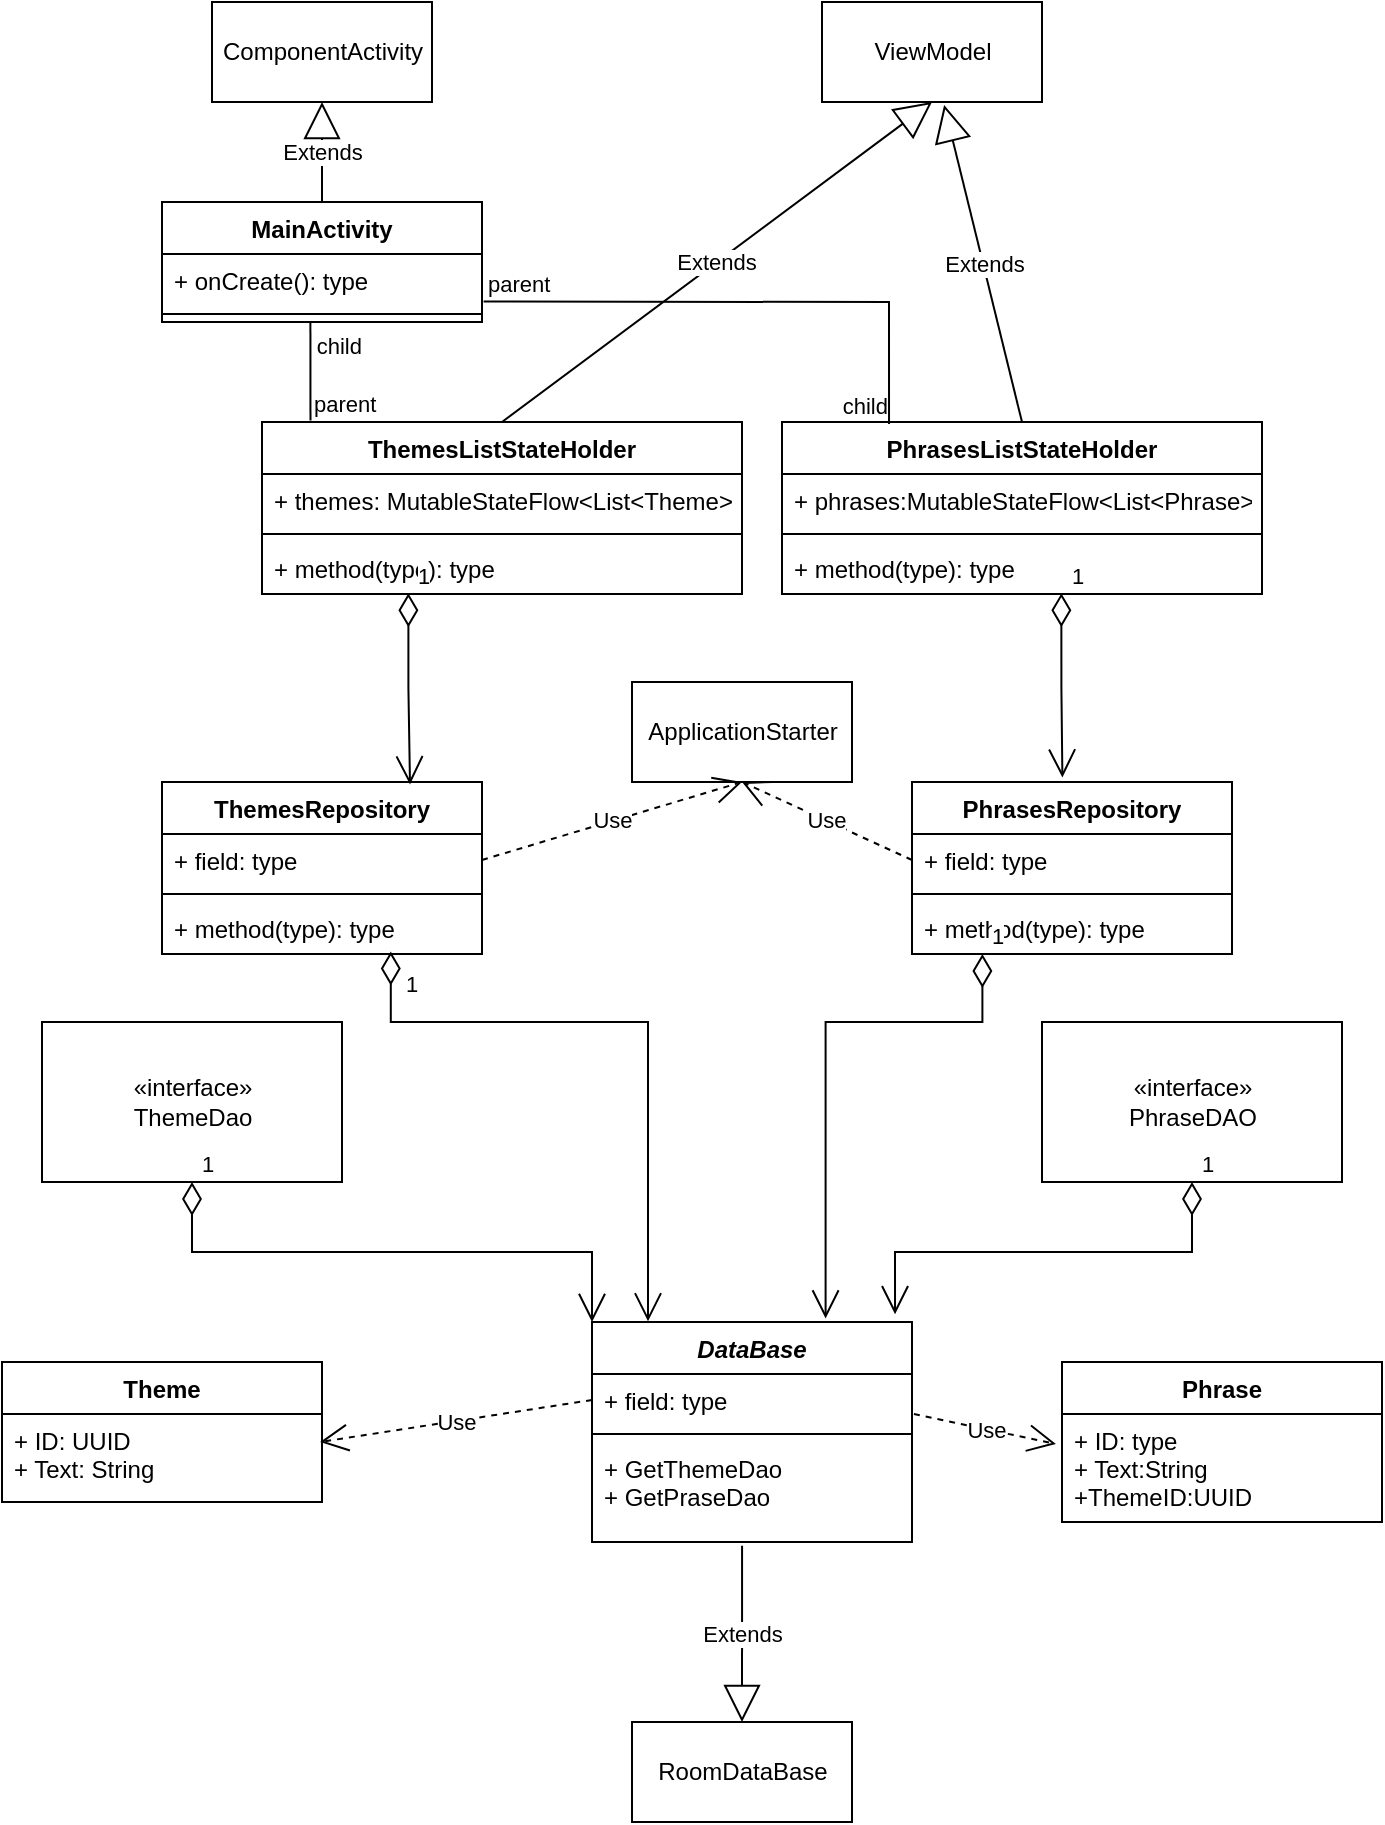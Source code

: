 <mxfile version="20.8.22" type="github">
  <diagram name="Страница 1" id="xGu00NifxKXlhXHsOH6D">
    <mxGraphModel dx="777" dy="454" grid="1" gridSize="10" guides="1" tooltips="1" connect="1" arrows="1" fold="1" page="1" pageScale="1" pageWidth="827" pageHeight="1169" math="0" shadow="0">
      <root>
        <mxCell id="0" />
        <mxCell id="1" parent="0" />
        <mxCell id="Lm4aStVgxmj91NTAgHhC-22" value="ComponentActivity" style="html=1;" vertex="1" parent="1">
          <mxGeometry x="215" y="130" width="110" height="50" as="geometry" />
        </mxCell>
        <mxCell id="Lm4aStVgxmj91NTAgHhC-23" value="Extends" style="endArrow=block;endSize=16;endFill=0;html=1;rounded=0;entryX=0.5;entryY=1;entryDx=0;entryDy=0;exitX=0.5;exitY=0;exitDx=0;exitDy=0;" edge="1" parent="1" source="Lm4aStVgxmj91NTAgHhC-24" target="Lm4aStVgxmj91NTAgHhC-22">
          <mxGeometry width="160" relative="1" as="geometry">
            <mxPoint x="110" y="380" as="sourcePoint" />
            <mxPoint x="186" y="450" as="targetPoint" />
          </mxGeometry>
        </mxCell>
        <mxCell id="Lm4aStVgxmj91NTAgHhC-24" value="MainActivity" style="swimlane;fontStyle=1;align=center;verticalAlign=top;childLayout=stackLayout;horizontal=1;startSize=26;horizontalStack=0;resizeParent=1;resizeParentMax=0;resizeLast=0;collapsible=1;marginBottom=0;" vertex="1" parent="1">
          <mxGeometry x="190" y="230" width="160" height="60" as="geometry" />
        </mxCell>
        <mxCell id="Lm4aStVgxmj91NTAgHhC-27" value="+ onCreate(): type" style="text;strokeColor=none;fillColor=none;align=left;verticalAlign=top;spacingLeft=4;spacingRight=4;overflow=hidden;rotatable=0;points=[[0,0.5],[1,0.5]];portConstraint=eastwest;" vertex="1" parent="Lm4aStVgxmj91NTAgHhC-24">
          <mxGeometry y="26" width="160" height="26" as="geometry" />
        </mxCell>
        <mxCell id="Lm4aStVgxmj91NTAgHhC-26" value="" style="line;strokeWidth=1;fillColor=none;align=left;verticalAlign=middle;spacingTop=-1;spacingLeft=3;spacingRight=3;rotatable=0;labelPosition=right;points=[];portConstraint=eastwest;strokeColor=inherit;" vertex="1" parent="Lm4aStVgxmj91NTAgHhC-24">
          <mxGeometry y="52" width="160" height="8" as="geometry" />
        </mxCell>
        <mxCell id="Lm4aStVgxmj91NTAgHhC-32" value="ThemesListStateHolder" style="swimlane;fontStyle=1;align=center;verticalAlign=top;childLayout=stackLayout;horizontal=1;startSize=26;horizontalStack=0;resizeParent=1;resizeParentMax=0;resizeLast=0;collapsible=1;marginBottom=0;" vertex="1" parent="1">
          <mxGeometry x="240" y="340" width="240" height="86" as="geometry" />
        </mxCell>
        <mxCell id="Lm4aStVgxmj91NTAgHhC-33" value="+ themes: MutableStateFlow&lt;List&lt;Theme&gt;&gt;" style="text;strokeColor=none;fillColor=none;align=left;verticalAlign=top;spacingLeft=4;spacingRight=4;overflow=hidden;rotatable=0;points=[[0,0.5],[1,0.5]];portConstraint=eastwest;" vertex="1" parent="Lm4aStVgxmj91NTAgHhC-32">
          <mxGeometry y="26" width="240" height="26" as="geometry" />
        </mxCell>
        <mxCell id="Lm4aStVgxmj91NTAgHhC-34" value="" style="line;strokeWidth=1;fillColor=none;align=left;verticalAlign=middle;spacingTop=-1;spacingLeft=3;spacingRight=3;rotatable=0;labelPosition=right;points=[];portConstraint=eastwest;strokeColor=inherit;" vertex="1" parent="Lm4aStVgxmj91NTAgHhC-32">
          <mxGeometry y="52" width="240" height="8" as="geometry" />
        </mxCell>
        <mxCell id="Lm4aStVgxmj91NTAgHhC-35" value="+ method(type): type" style="text;strokeColor=none;fillColor=none;align=left;verticalAlign=top;spacingLeft=4;spacingRight=4;overflow=hidden;rotatable=0;points=[[0,0.5],[1,0.5]];portConstraint=eastwest;" vertex="1" parent="Lm4aStVgxmj91NTAgHhC-32">
          <mxGeometry y="60" width="240" height="26" as="geometry" />
        </mxCell>
        <mxCell id="Lm4aStVgxmj91NTAgHhC-36" value="ViewModel" style="html=1;" vertex="1" parent="1">
          <mxGeometry x="520" y="130" width="110" height="50" as="geometry" />
        </mxCell>
        <mxCell id="Lm4aStVgxmj91NTAgHhC-37" value="Extends" style="endArrow=block;endSize=16;endFill=0;html=1;rounded=0;entryX=0.5;entryY=1;entryDx=0;entryDy=0;exitX=0.5;exitY=0;exitDx=0;exitDy=0;" edge="1" parent="1" source="Lm4aStVgxmj91NTAgHhC-32" target="Lm4aStVgxmj91NTAgHhC-36">
          <mxGeometry width="160" relative="1" as="geometry">
            <mxPoint x="290" y="320" as="sourcePoint" />
            <mxPoint x="490" y="470" as="targetPoint" />
          </mxGeometry>
        </mxCell>
        <mxCell id="Lm4aStVgxmj91NTAgHhC-38" value="PhrasesListStateHolder" style="swimlane;fontStyle=1;align=center;verticalAlign=top;childLayout=stackLayout;horizontal=1;startSize=26;horizontalStack=0;resizeParent=1;resizeParentMax=0;resizeLast=0;collapsible=1;marginBottom=0;" vertex="1" parent="1">
          <mxGeometry x="500" y="340" width="240" height="86" as="geometry" />
        </mxCell>
        <mxCell id="Lm4aStVgxmj91NTAgHhC-39" value="+ phrases:MutableStateFlow&lt;List&lt;Phrase&gt;&gt;" style="text;strokeColor=none;fillColor=none;align=left;verticalAlign=top;spacingLeft=4;spacingRight=4;overflow=hidden;rotatable=0;points=[[0,0.5],[1,0.5]];portConstraint=eastwest;" vertex="1" parent="Lm4aStVgxmj91NTAgHhC-38">
          <mxGeometry y="26" width="240" height="26" as="geometry" />
        </mxCell>
        <mxCell id="Lm4aStVgxmj91NTAgHhC-40" value="" style="line;strokeWidth=1;fillColor=none;align=left;verticalAlign=middle;spacingTop=-1;spacingLeft=3;spacingRight=3;rotatable=0;labelPosition=right;points=[];portConstraint=eastwest;strokeColor=inherit;" vertex="1" parent="Lm4aStVgxmj91NTAgHhC-38">
          <mxGeometry y="52" width="240" height="8" as="geometry" />
        </mxCell>
        <mxCell id="Lm4aStVgxmj91NTAgHhC-41" value="+ method(type): type" style="text;strokeColor=none;fillColor=none;align=left;verticalAlign=top;spacingLeft=4;spacingRight=4;overflow=hidden;rotatable=0;points=[[0,0.5],[1,0.5]];portConstraint=eastwest;" vertex="1" parent="Lm4aStVgxmj91NTAgHhC-38">
          <mxGeometry y="60" width="240" height="26" as="geometry" />
        </mxCell>
        <mxCell id="Lm4aStVgxmj91NTAgHhC-43" value="Extends" style="endArrow=block;endSize=16;endFill=0;html=1;rounded=0;entryX=0.555;entryY=1.03;entryDx=0;entryDy=0;entryPerimeter=0;exitX=0.5;exitY=0;exitDx=0;exitDy=0;" edge="1" parent="1" source="Lm4aStVgxmj91NTAgHhC-38" target="Lm4aStVgxmj91NTAgHhC-36">
          <mxGeometry width="160" relative="1" as="geometry">
            <mxPoint x="370" y="380" as="sourcePoint" />
            <mxPoint x="530" y="380" as="targetPoint" />
          </mxGeometry>
        </mxCell>
        <mxCell id="Lm4aStVgxmj91NTAgHhC-44" value="ThemesRepository" style="swimlane;fontStyle=1;align=center;verticalAlign=top;childLayout=stackLayout;horizontal=1;startSize=26;horizontalStack=0;resizeParent=1;resizeParentMax=0;resizeLast=0;collapsible=1;marginBottom=0;" vertex="1" parent="1">
          <mxGeometry x="190" y="520" width="160" height="86" as="geometry" />
        </mxCell>
        <mxCell id="Lm4aStVgxmj91NTAgHhC-45" value="+ field: type" style="text;strokeColor=none;fillColor=none;align=left;verticalAlign=top;spacingLeft=4;spacingRight=4;overflow=hidden;rotatable=0;points=[[0,0.5],[1,0.5]];portConstraint=eastwest;" vertex="1" parent="Lm4aStVgxmj91NTAgHhC-44">
          <mxGeometry y="26" width="160" height="26" as="geometry" />
        </mxCell>
        <mxCell id="Lm4aStVgxmj91NTAgHhC-46" value="" style="line;strokeWidth=1;fillColor=none;align=left;verticalAlign=middle;spacingTop=-1;spacingLeft=3;spacingRight=3;rotatable=0;labelPosition=right;points=[];portConstraint=eastwest;strokeColor=inherit;" vertex="1" parent="Lm4aStVgxmj91NTAgHhC-44">
          <mxGeometry y="52" width="160" height="8" as="geometry" />
        </mxCell>
        <mxCell id="Lm4aStVgxmj91NTAgHhC-47" value="+ method(type): type" style="text;strokeColor=none;fillColor=none;align=left;verticalAlign=top;spacingLeft=4;spacingRight=4;overflow=hidden;rotatable=0;points=[[0,0.5],[1,0.5]];portConstraint=eastwest;" vertex="1" parent="Lm4aStVgxmj91NTAgHhC-44">
          <mxGeometry y="60" width="160" height="26" as="geometry" />
        </mxCell>
        <mxCell id="Lm4aStVgxmj91NTAgHhC-50" value="PhrasesRepository" style="swimlane;fontStyle=1;align=center;verticalAlign=top;childLayout=stackLayout;horizontal=1;startSize=26;horizontalStack=0;resizeParent=1;resizeParentMax=0;resizeLast=0;collapsible=1;marginBottom=0;" vertex="1" parent="1">
          <mxGeometry x="565" y="520" width="160" height="86" as="geometry" />
        </mxCell>
        <mxCell id="Lm4aStVgxmj91NTAgHhC-51" value="+ field: type" style="text;strokeColor=none;fillColor=none;align=left;verticalAlign=top;spacingLeft=4;spacingRight=4;overflow=hidden;rotatable=0;points=[[0,0.5],[1,0.5]];portConstraint=eastwest;" vertex="1" parent="Lm4aStVgxmj91NTAgHhC-50">
          <mxGeometry y="26" width="160" height="26" as="geometry" />
        </mxCell>
        <mxCell id="Lm4aStVgxmj91NTAgHhC-52" value="" style="line;strokeWidth=1;fillColor=none;align=left;verticalAlign=middle;spacingTop=-1;spacingLeft=3;spacingRight=3;rotatable=0;labelPosition=right;points=[];portConstraint=eastwest;strokeColor=inherit;" vertex="1" parent="Lm4aStVgxmj91NTAgHhC-50">
          <mxGeometry y="52" width="160" height="8" as="geometry" />
        </mxCell>
        <mxCell id="Lm4aStVgxmj91NTAgHhC-53" value="+ method(type): type" style="text;strokeColor=none;fillColor=none;align=left;verticalAlign=top;spacingLeft=4;spacingRight=4;overflow=hidden;rotatable=0;points=[[0,0.5],[1,0.5]];portConstraint=eastwest;" vertex="1" parent="Lm4aStVgxmj91NTAgHhC-50">
          <mxGeometry y="60" width="160" height="26" as="geometry" />
        </mxCell>
        <mxCell id="Lm4aStVgxmj91NTAgHhC-55" value="ApplicationStarter" style="html=1;" vertex="1" parent="1">
          <mxGeometry x="425" y="470" width="110" height="50" as="geometry" />
        </mxCell>
        <mxCell id="Lm4aStVgxmj91NTAgHhC-56" value="Use" style="endArrow=open;endSize=12;dashed=1;html=1;rounded=0;exitX=1;exitY=0.5;exitDx=0;exitDy=0;entryX=0.5;entryY=1;entryDx=0;entryDy=0;" edge="1" parent="1" source="Lm4aStVgxmj91NTAgHhC-45" target="Lm4aStVgxmj91NTAgHhC-55">
          <mxGeometry width="160" relative="1" as="geometry">
            <mxPoint x="310" y="560" as="sourcePoint" />
            <mxPoint x="471" y="647" as="targetPoint" />
          </mxGeometry>
        </mxCell>
        <mxCell id="Lm4aStVgxmj91NTAgHhC-57" value="Use" style="endArrow=open;endSize=12;dashed=1;html=1;rounded=0;exitX=0;exitY=0.5;exitDx=0;exitDy=0;entryX=0.5;entryY=1;entryDx=0;entryDy=0;" edge="1" parent="1" source="Lm4aStVgxmj91NTAgHhC-51" target="Lm4aStVgxmj91NTAgHhC-55">
          <mxGeometry width="160" relative="1" as="geometry">
            <mxPoint x="310" y="560" as="sourcePoint" />
            <mxPoint x="470" y="650" as="targetPoint" />
          </mxGeometry>
        </mxCell>
        <mxCell id="Lm4aStVgxmj91NTAgHhC-58" value="Theme" style="swimlane;fontStyle=1;align=center;verticalAlign=top;childLayout=stackLayout;horizontal=1;startSize=26;horizontalStack=0;resizeParent=1;resizeParentMax=0;resizeLast=0;collapsible=1;marginBottom=0;" vertex="1" parent="1">
          <mxGeometry x="110" y="810" width="160" height="70" as="geometry" />
        </mxCell>
        <mxCell id="Lm4aStVgxmj91NTAgHhC-59" value="+ ID: UUID&#xa;+ Text: String&#xa;" style="text;strokeColor=none;fillColor=none;align=left;verticalAlign=top;spacingLeft=4;spacingRight=4;overflow=hidden;rotatable=0;points=[[0,0.5],[1,0.5]];portConstraint=eastwest;" vertex="1" parent="Lm4aStVgxmj91NTAgHhC-58">
          <mxGeometry y="26" width="160" height="44" as="geometry" />
        </mxCell>
        <mxCell id="Lm4aStVgxmj91NTAgHhC-63" value="Phrase" style="swimlane;fontStyle=1;align=center;verticalAlign=top;childLayout=stackLayout;horizontal=1;startSize=26;horizontalStack=0;resizeParent=1;resizeParentMax=0;resizeLast=0;collapsible=1;marginBottom=0;" vertex="1" parent="1">
          <mxGeometry x="640" y="810" width="160" height="80" as="geometry" />
        </mxCell>
        <mxCell id="Lm4aStVgxmj91NTAgHhC-64" value="+ ID: type&#xa;+ Text:String&#xa;+ThemeID:UUID&#xa;" style="text;strokeColor=none;fillColor=none;align=left;verticalAlign=top;spacingLeft=4;spacingRight=4;overflow=hidden;rotatable=0;points=[[0,0.5],[1,0.5]];portConstraint=eastwest;" vertex="1" parent="Lm4aStVgxmj91NTAgHhC-63">
          <mxGeometry y="26" width="160" height="54" as="geometry" />
        </mxCell>
        <mxCell id="Lm4aStVgxmj91NTAgHhC-67" value="DataBase" style="swimlane;fontStyle=3;align=center;verticalAlign=top;childLayout=stackLayout;horizontal=1;startSize=26;horizontalStack=0;resizeParent=1;resizeParentMax=0;resizeLast=0;collapsible=1;marginBottom=0;" vertex="1" parent="1">
          <mxGeometry x="405" y="790" width="160" height="110" as="geometry" />
        </mxCell>
        <mxCell id="Lm4aStVgxmj91NTAgHhC-68" value="+ field: type" style="text;strokeColor=none;fillColor=none;align=left;verticalAlign=top;spacingLeft=4;spacingRight=4;overflow=hidden;rotatable=0;points=[[0,0.5],[1,0.5]];portConstraint=eastwest;" vertex="1" parent="Lm4aStVgxmj91NTAgHhC-67">
          <mxGeometry y="26" width="160" height="26" as="geometry" />
        </mxCell>
        <mxCell id="Lm4aStVgxmj91NTAgHhC-69" value="" style="line;strokeWidth=1;fillColor=none;align=left;verticalAlign=middle;spacingTop=-1;spacingLeft=3;spacingRight=3;rotatable=0;labelPosition=right;points=[];portConstraint=eastwest;strokeColor=inherit;" vertex="1" parent="Lm4aStVgxmj91NTAgHhC-67">
          <mxGeometry y="52" width="160" height="8" as="geometry" />
        </mxCell>
        <mxCell id="Lm4aStVgxmj91NTAgHhC-70" value="+ GetThemeDao&#xa;+ GetPraseDao&#xa;" style="text;strokeColor=none;fillColor=none;align=left;verticalAlign=top;spacingLeft=4;spacingRight=4;overflow=hidden;rotatable=0;points=[[0,0.5],[1,0.5]];portConstraint=eastwest;" vertex="1" parent="Lm4aStVgxmj91NTAgHhC-67">
          <mxGeometry y="60" width="160" height="50" as="geometry" />
        </mxCell>
        <mxCell id="Lm4aStVgxmj91NTAgHhC-74" value="" style="endArrow=none;html=1;edgeStyle=orthogonalEdgeStyle;rounded=0;exitX=0.101;exitY=-0.008;exitDx=0;exitDy=0;exitPerimeter=0;" edge="1" parent="1" source="Lm4aStVgxmj91NTAgHhC-32">
          <mxGeometry relative="1" as="geometry">
            <mxPoint x="420" y="440" as="sourcePoint" />
            <mxPoint x="265" y="290" as="targetPoint" />
            <Array as="points">
              <mxPoint x="264" y="290" />
            </Array>
          </mxGeometry>
        </mxCell>
        <mxCell id="Lm4aStVgxmj91NTAgHhC-75" value="parent" style="edgeLabel;resizable=0;html=1;align=left;verticalAlign=bottom;" connectable="0" vertex="1" parent="Lm4aStVgxmj91NTAgHhC-74">
          <mxGeometry x="-1" relative="1" as="geometry" />
        </mxCell>
        <mxCell id="Lm4aStVgxmj91NTAgHhC-76" value="child" style="edgeLabel;resizable=0;html=1;align=right;verticalAlign=bottom;" connectable="0" vertex="1" parent="Lm4aStVgxmj91NTAgHhC-74">
          <mxGeometry x="1" relative="1" as="geometry">
            <mxPoint x="25" y="20" as="offset" />
          </mxGeometry>
        </mxCell>
        <mxCell id="Lm4aStVgxmj91NTAgHhC-79" value="" style="endArrow=none;html=1;edgeStyle=orthogonalEdgeStyle;rounded=0;entryX=0.223;entryY=0.012;entryDx=0;entryDy=0;entryPerimeter=0;exitX=1.005;exitY=0.914;exitDx=0;exitDy=0;exitPerimeter=0;" edge="1" parent="1" source="Lm4aStVgxmj91NTAgHhC-27" target="Lm4aStVgxmj91NTAgHhC-38">
          <mxGeometry relative="1" as="geometry">
            <mxPoint x="390" y="350" as="sourcePoint" />
            <mxPoint x="550" y="350" as="targetPoint" />
            <Array as="points">
              <mxPoint x="353" y="280" />
              <mxPoint x="554" y="280" />
            </Array>
          </mxGeometry>
        </mxCell>
        <mxCell id="Lm4aStVgxmj91NTAgHhC-80" value="parent" style="edgeLabel;resizable=0;html=1;align=left;verticalAlign=bottom;" connectable="0" vertex="1" parent="Lm4aStVgxmj91NTAgHhC-79">
          <mxGeometry x="-1" relative="1" as="geometry" />
        </mxCell>
        <mxCell id="Lm4aStVgxmj91NTAgHhC-81" value="child" style="edgeLabel;resizable=0;html=1;align=right;verticalAlign=bottom;" connectable="0" vertex="1" parent="Lm4aStVgxmj91NTAgHhC-79">
          <mxGeometry x="1" relative="1" as="geometry" />
        </mxCell>
        <mxCell id="Lm4aStVgxmj91NTAgHhC-82" value="RoomDataBase" style="html=1;" vertex="1" parent="1">
          <mxGeometry x="425" y="990" width="110" height="50" as="geometry" />
        </mxCell>
        <mxCell id="Lm4aStVgxmj91NTAgHhC-83" value="Extends" style="endArrow=block;endSize=16;endFill=0;html=1;rounded=0;entryX=0.5;entryY=0;entryDx=0;entryDy=0;exitX=0.469;exitY=1.038;exitDx=0;exitDy=0;exitPerimeter=0;" edge="1" parent="1" source="Lm4aStVgxmj91NTAgHhC-70" target="Lm4aStVgxmj91NTAgHhC-82">
          <mxGeometry width="160" relative="1" as="geometry">
            <mxPoint x="200" y="700" as="sourcePoint" />
            <mxPoint x="360" y="700" as="targetPoint" />
          </mxGeometry>
        </mxCell>
        <mxCell id="Lm4aStVgxmj91NTAgHhC-84" value="Use" style="endArrow=open;endSize=12;dashed=1;html=1;rounded=0;exitX=0;exitY=0.5;exitDx=0;exitDy=0;entryX=0.994;entryY=0.318;entryDx=0;entryDy=0;entryPerimeter=0;" edge="1" parent="1" source="Lm4aStVgxmj91NTAgHhC-68" target="Lm4aStVgxmj91NTAgHhC-59">
          <mxGeometry width="160" relative="1" as="geometry">
            <mxPoint x="200" y="790" as="sourcePoint" />
            <mxPoint x="220" y="790" as="targetPoint" />
          </mxGeometry>
        </mxCell>
        <mxCell id="Lm4aStVgxmj91NTAgHhC-85" value="Use" style="endArrow=open;endSize=12;dashed=1;html=1;rounded=0;entryX=-0.019;entryY=0.278;entryDx=0;entryDy=0;entryPerimeter=0;exitX=1.006;exitY=0.769;exitDx=0;exitDy=0;exitPerimeter=0;" edge="1" parent="1" source="Lm4aStVgxmj91NTAgHhC-68" target="Lm4aStVgxmj91NTAgHhC-64">
          <mxGeometry width="160" relative="1" as="geometry">
            <mxPoint x="200" y="790" as="sourcePoint" />
            <mxPoint x="360" y="790" as="targetPoint" />
          </mxGeometry>
        </mxCell>
        <mxCell id="Lm4aStVgxmj91NTAgHhC-86" value="&lt;div&gt;«interface»&lt;/div&gt;ThemeDao" style="html=1;" vertex="1" parent="1">
          <mxGeometry x="130" y="640" width="150" height="80" as="geometry" />
        </mxCell>
        <mxCell id="Lm4aStVgxmj91NTAgHhC-87" value="&lt;div&gt;«interface»&lt;/div&gt;&lt;div&gt;PhraseDAO&lt;/div&gt;" style="html=1;" vertex="1" parent="1">
          <mxGeometry x="630" y="640" width="150" height="80" as="geometry" />
        </mxCell>
        <mxCell id="Lm4aStVgxmj91NTAgHhC-88" value="1" style="endArrow=open;html=1;endSize=12;startArrow=diamondThin;startSize=14;startFill=0;edgeStyle=orthogonalEdgeStyle;align=left;verticalAlign=bottom;rounded=0;entryX=0;entryY=0;entryDx=0;entryDy=0;exitX=0.5;exitY=1;exitDx=0;exitDy=0;" edge="1" parent="1" source="Lm4aStVgxmj91NTAgHhC-86" target="Lm4aStVgxmj91NTAgHhC-67">
          <mxGeometry x="-1" y="3" relative="1" as="geometry">
            <mxPoint x="320" y="720" as="sourcePoint" />
            <mxPoint x="340" y="580" as="targetPoint" />
          </mxGeometry>
        </mxCell>
        <mxCell id="Lm4aStVgxmj91NTAgHhC-89" value="1" style="endArrow=open;html=1;endSize=12;startArrow=diamondThin;startSize=14;startFill=0;edgeStyle=orthogonalEdgeStyle;align=left;verticalAlign=bottom;rounded=0;exitX=0.5;exitY=1;exitDx=0;exitDy=0;entryX=0.947;entryY=-0.035;entryDx=0;entryDy=0;entryPerimeter=0;" edge="1" parent="1" source="Lm4aStVgxmj91NTAgHhC-87" target="Lm4aStVgxmj91NTAgHhC-67">
          <mxGeometry x="-1" y="3" relative="1" as="geometry">
            <mxPoint x="180" y="580" as="sourcePoint" />
            <mxPoint x="340" y="580" as="targetPoint" />
          </mxGeometry>
        </mxCell>
        <mxCell id="Lm4aStVgxmj91NTAgHhC-90" value="1" style="endArrow=open;html=1;endSize=12;startArrow=diamondThin;startSize=14;startFill=0;edgeStyle=orthogonalEdgeStyle;align=left;verticalAlign=bottom;rounded=0;entryX=0.775;entryY=0.014;entryDx=0;entryDy=0;entryPerimeter=0;exitX=0.305;exitY=0.985;exitDx=0;exitDy=0;exitPerimeter=0;" edge="1" parent="1" source="Lm4aStVgxmj91NTAgHhC-35" target="Lm4aStVgxmj91NTAgHhC-44">
          <mxGeometry x="-1" y="3" relative="1" as="geometry">
            <mxPoint x="130" y="430" as="sourcePoint" />
            <mxPoint x="290" y="430" as="targetPoint" />
          </mxGeometry>
        </mxCell>
        <mxCell id="Lm4aStVgxmj91NTAgHhC-91" value="1" style="endArrow=open;html=1;endSize=12;startArrow=diamondThin;startSize=14;startFill=0;edgeStyle=orthogonalEdgeStyle;align=left;verticalAlign=bottom;rounded=0;entryX=0.175;entryY=-0.003;entryDx=0;entryDy=0;entryPerimeter=0;exitX=0.715;exitY=0.953;exitDx=0;exitDy=0;exitPerimeter=0;" edge="1" parent="1" source="Lm4aStVgxmj91NTAgHhC-47" target="Lm4aStVgxmj91NTAgHhC-67">
          <mxGeometry x="-0.839" y="6" relative="1" as="geometry">
            <mxPoint x="305" y="610" as="sourcePoint" />
            <mxPoint x="560" y="620" as="targetPoint" />
            <Array as="points">
              <mxPoint x="304" y="640" />
              <mxPoint x="433" y="640" />
            </Array>
            <mxPoint as="offset" />
          </mxGeometry>
        </mxCell>
        <mxCell id="Lm4aStVgxmj91NTAgHhC-92" value="1" style="endArrow=open;html=1;endSize=12;startArrow=diamondThin;startSize=14;startFill=0;edgeStyle=orthogonalEdgeStyle;align=left;verticalAlign=bottom;rounded=0;entryX=0.47;entryY=-0.026;entryDx=0;entryDy=0;entryPerimeter=0;exitX=0.582;exitY=0.988;exitDx=0;exitDy=0;exitPerimeter=0;" edge="1" parent="1" source="Lm4aStVgxmj91NTAgHhC-41" target="Lm4aStVgxmj91NTAgHhC-50">
          <mxGeometry x="-1" y="3" relative="1" as="geometry">
            <mxPoint x="540" y="480" as="sourcePoint" />
            <mxPoint x="700" y="480" as="targetPoint" />
          </mxGeometry>
        </mxCell>
        <mxCell id="Lm4aStVgxmj91NTAgHhC-93" value="1" style="endArrow=open;html=1;endSize=12;startArrow=diamondThin;startSize=14;startFill=0;edgeStyle=orthogonalEdgeStyle;align=left;verticalAlign=bottom;rounded=0;entryX=0.73;entryY=-0.016;entryDx=0;entryDy=0;entryPerimeter=0;exitX=0.22;exitY=1;exitDx=0;exitDy=0;exitPerimeter=0;" edge="1" parent="1" source="Lm4aStVgxmj91NTAgHhC-53" target="Lm4aStVgxmj91NTAgHhC-67">
          <mxGeometry x="-1" y="3" relative="1" as="geometry">
            <mxPoint x="410" y="710" as="sourcePoint" />
            <mxPoint x="570" y="710" as="targetPoint" />
            <Array as="points">
              <mxPoint x="600" y="640" />
              <mxPoint x="522" y="640" />
            </Array>
          </mxGeometry>
        </mxCell>
      </root>
    </mxGraphModel>
  </diagram>
</mxfile>
